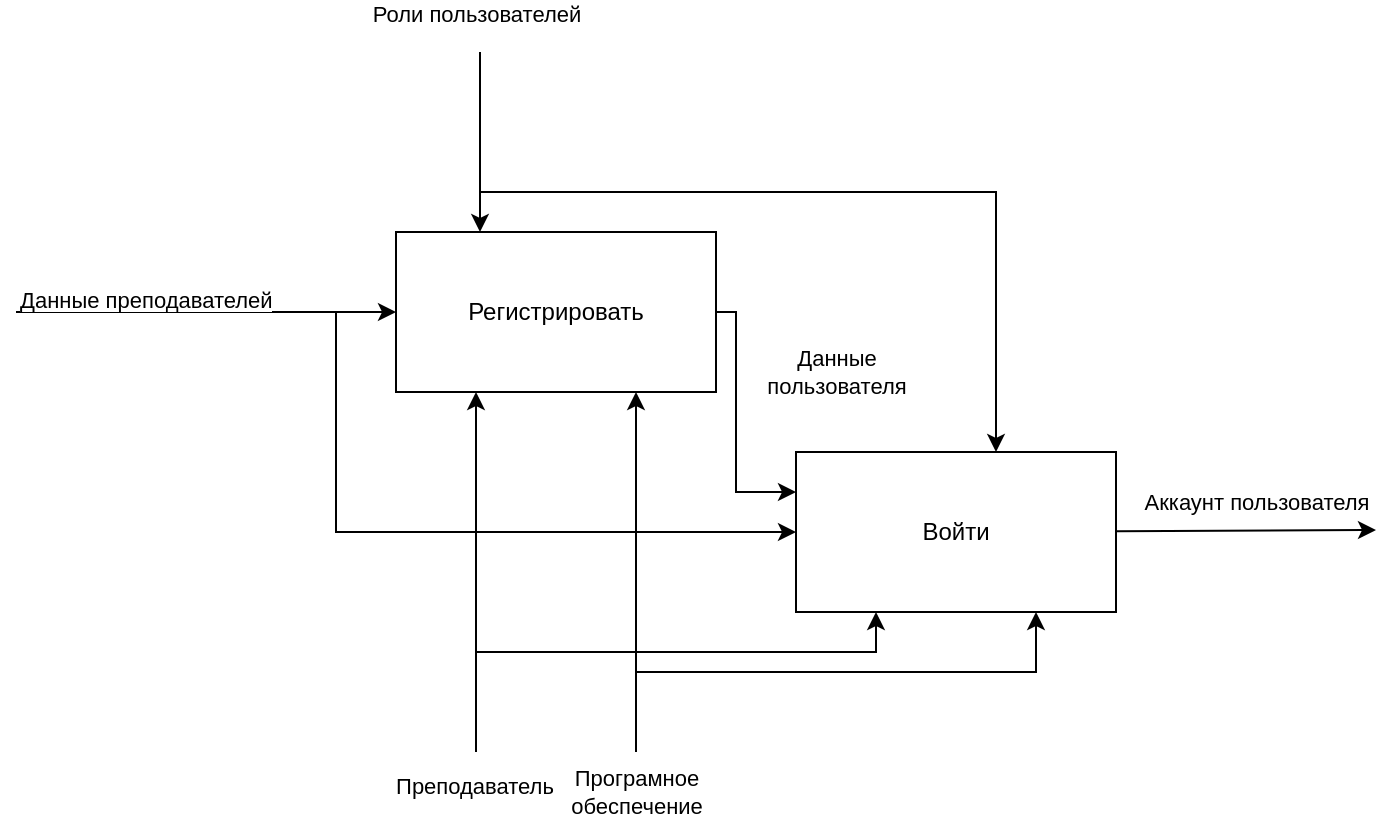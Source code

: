 <mxfile version="18.0.1" type="device"><diagram id="F-kIwalNcaUoxrm3usF3" name="Page-1"><mxGraphModel dx="1102" dy="857" grid="1" gridSize="10" guides="1" tooltips="1" connect="1" arrows="1" fold="1" page="1" pageScale="1" pageWidth="1100" pageHeight="850" math="0" shadow="0"><root><mxCell id="0"/><mxCell id="1" parent="0"/><mxCell id="5FL8ngE7u2p-rKPRF-31-1" value="Регистрировать" style="rounded=0;whiteSpace=wrap;html=1;" parent="1" vertex="1"><mxGeometry x="260" y="290" width="160" height="80" as="geometry"/></mxCell><mxCell id="5FL8ngE7u2p-rKPRF-31-2" value="" style="endArrow=classic;html=1;rounded=0;entryX=0;entryY=0.5;entryDx=0;entryDy=0;" parent="1" target="5FL8ngE7u2p-rKPRF-31-1" edge="1"><mxGeometry width="50" height="50" relative="1" as="geometry"><mxPoint x="70" y="330" as="sourcePoint"/><mxPoint x="150" y="310" as="targetPoint"/></mxGeometry></mxCell><mxCell id="5FL8ngE7u2p-rKPRF-31-3" value="&lt;span style=&quot;color: rgb(0, 0, 0); font-family: helvetica; font-size: 11px; font-style: normal; font-weight: 400; letter-spacing: normal; text-align: center; text-indent: 0px; text-transform: none; word-spacing: 0px; background-color: rgb(255, 255, 255); display: inline; float: none;&quot;&gt;Данные преподавателей&lt;/span&gt;" style="text;whiteSpace=wrap;html=1;" parent="1" vertex="1"><mxGeometry x="70" y="310" width="140" height="30" as="geometry"/></mxCell><mxCell id="5FL8ngE7u2p-rKPRF-31-8" value="" style="endArrow=classic;html=1;rounded=0;entryX=0.25;entryY=0;entryDx=0;entryDy=0;" parent="1" edge="1"><mxGeometry width="50" height="50" relative="1" as="geometry"><mxPoint x="302" y="200" as="sourcePoint"/><mxPoint x="302" y="290" as="targetPoint"/></mxGeometry></mxCell><mxCell id="5FL8ngE7u2p-rKPRF-31-9" value="Роли пользователей" style="edgeLabel;html=1;align=center;verticalAlign=middle;resizable=0;points=[];" parent="5FL8ngE7u2p-rKPRF-31-8" vertex="1" connectable="0"><mxGeometry x="-0.147" y="-2" relative="1" as="geometry"><mxPoint y="-58" as="offset"/></mxGeometry></mxCell><mxCell id="5FL8ngE7u2p-rKPRF-31-10" value="" style="endArrow=classic;html=1;rounded=0;entryX=0;entryY=0.25;entryDx=0;entryDy=0;exitX=1;exitY=0.5;exitDx=0;exitDy=0;edgeStyle=orthogonalEdgeStyle;" parent="1" source="5FL8ngE7u2p-rKPRF-31-1" target="5FL8ngE7u2p-rKPRF-31-32" edge="1"><mxGeometry width="50" height="50" relative="1" as="geometry"><mxPoint x="680" y="329.41" as="sourcePoint"/><mxPoint x="750" y="329" as="targetPoint"/><Array as="points"><mxPoint x="430" y="330"/><mxPoint x="430" y="420"/></Array></mxGeometry></mxCell><mxCell id="5FL8ngE7u2p-rKPRF-31-11" value="Данные &lt;br&gt;пользователя" style="edgeLabel;html=1;align=center;verticalAlign=middle;resizable=0;points=[];" parent="5FL8ngE7u2p-rKPRF-31-10" vertex="1" connectable="0"><mxGeometry x="0.2" y="1" relative="1" as="geometry"><mxPoint x="49" y="-38" as="offset"/></mxGeometry></mxCell><mxCell id="5FL8ngE7u2p-rKPRF-31-12" value="" style="endArrow=classic;html=1;rounded=0;entryX=0.25;entryY=1;entryDx=0;entryDy=0;" parent="1" target="5FL8ngE7u2p-rKPRF-31-1" edge="1"><mxGeometry width="50" height="50" relative="1" as="geometry"><mxPoint x="300" y="520" as="sourcePoint"/><mxPoint x="300" y="680" as="targetPoint"/></mxGeometry></mxCell><mxCell id="5FL8ngE7u2p-rKPRF-31-13" value="Преподаватель" style="edgeLabel;html=1;align=center;verticalAlign=middle;resizable=0;points=[];" parent="5FL8ngE7u2p-rKPRF-31-12" vertex="1" connectable="0"><mxGeometry x="-0.32" y="1" relative="1" as="geometry"><mxPoint y="98" as="offset"/></mxGeometry></mxCell><mxCell id="5FL8ngE7u2p-rKPRF-31-14" value="Програмное&lt;br&gt;обеспечение" style="endArrow=classic;html=1;rounded=0;entryX=0.75;entryY=1;entryDx=0;entryDy=0;" parent="1" target="5FL8ngE7u2p-rKPRF-31-1" edge="1"><mxGeometry x="-1" y="-20" width="50" height="50" relative="1" as="geometry"><mxPoint x="380" y="550" as="sourcePoint"/><mxPoint x="399.12" y="682.94" as="targetPoint"/><mxPoint x="-20" y="20" as="offset"/></mxGeometry></mxCell><mxCell id="5FL8ngE7u2p-rKPRF-31-32" value="Войти" style="rounded=0;whiteSpace=wrap;html=1;" parent="1" vertex="1"><mxGeometry x="460" y="400" width="160" height="80" as="geometry"/></mxCell><mxCell id="5FL8ngE7u2p-rKPRF-31-33" value="" style="endArrow=classic;html=1;rounded=0;entryX=0;entryY=0.5;entryDx=0;entryDy=0;edgeStyle=orthogonalEdgeStyle;" parent="1" target="5FL8ngE7u2p-rKPRF-31-32" edge="1"><mxGeometry width="50" height="50" relative="1" as="geometry"><mxPoint x="220" y="330" as="sourcePoint"/><mxPoint x="350" y="420" as="targetPoint"/><Array as="points"><mxPoint x="230" y="330"/><mxPoint x="230" y="440"/></Array></mxGeometry></mxCell><mxCell id="5FL8ngE7u2p-rKPRF-31-35" value="" style="endArrow=classic;html=1;rounded=0;edgeStyle=orthogonalEdgeStyle;" parent="1" edge="1"><mxGeometry width="50" height="50" relative="1" as="geometry"><mxPoint x="302" y="200" as="sourcePoint"/><mxPoint x="560" y="400" as="targetPoint"/><Array as="points"><mxPoint x="302" y="270"/><mxPoint x="560" y="270"/><mxPoint x="560" y="400"/></Array></mxGeometry></mxCell><mxCell id="5FL8ngE7u2p-rKPRF-31-37" value="" style="endArrow=classic;html=1;rounded=0;" parent="1" source="5FL8ngE7u2p-rKPRF-31-32" edge="1"><mxGeometry width="50" height="50" relative="1" as="geometry"><mxPoint x="880" y="439.41" as="sourcePoint"/><mxPoint x="750" y="439" as="targetPoint"/></mxGeometry></mxCell><mxCell id="5FL8ngE7u2p-rKPRF-31-38" value="Аккаунт пользователя" style="edgeLabel;html=1;align=center;verticalAlign=middle;resizable=0;points=[];" parent="5FL8ngE7u2p-rKPRF-31-37" vertex="1" connectable="0"><mxGeometry x="0.2" y="1" relative="1" as="geometry"><mxPoint x="-8" y="-13" as="offset"/></mxGeometry></mxCell><mxCell id="5FL8ngE7u2p-rKPRF-31-39" value="" style="endArrow=classic;html=1;rounded=0;entryX=0.25;entryY=1;entryDx=0;entryDy=0;edgeStyle=orthogonalEdgeStyle;" parent="1" target="5FL8ngE7u2p-rKPRF-31-32" edge="1"><mxGeometry width="50" height="50" relative="1" as="geometry"><mxPoint x="300" y="550" as="sourcePoint"/><mxPoint x="500" y="790" as="targetPoint"/><Array as="points"><mxPoint x="300" y="500"/><mxPoint x="500" y="500"/></Array></mxGeometry></mxCell><mxCell id="5FL8ngE7u2p-rKPRF-31-41" value="" style="endArrow=classic;html=1;rounded=0;entryX=0.75;entryY=1;entryDx=0;entryDy=0;edgeStyle=orthogonalEdgeStyle;" parent="1" target="5FL8ngE7u2p-rKPRF-31-32" edge="1"><mxGeometry x="-1" y="-40" width="50" height="50" relative="1" as="geometry"><mxPoint x="380" y="540" as="sourcePoint"/><mxPoint x="599.12" y="792.94" as="targetPoint"/><mxPoint x="-40" y="40" as="offset"/><Array as="points"><mxPoint x="380" y="510"/><mxPoint x="580" y="510"/></Array></mxGeometry></mxCell></root></mxGraphModel></diagram></mxfile>